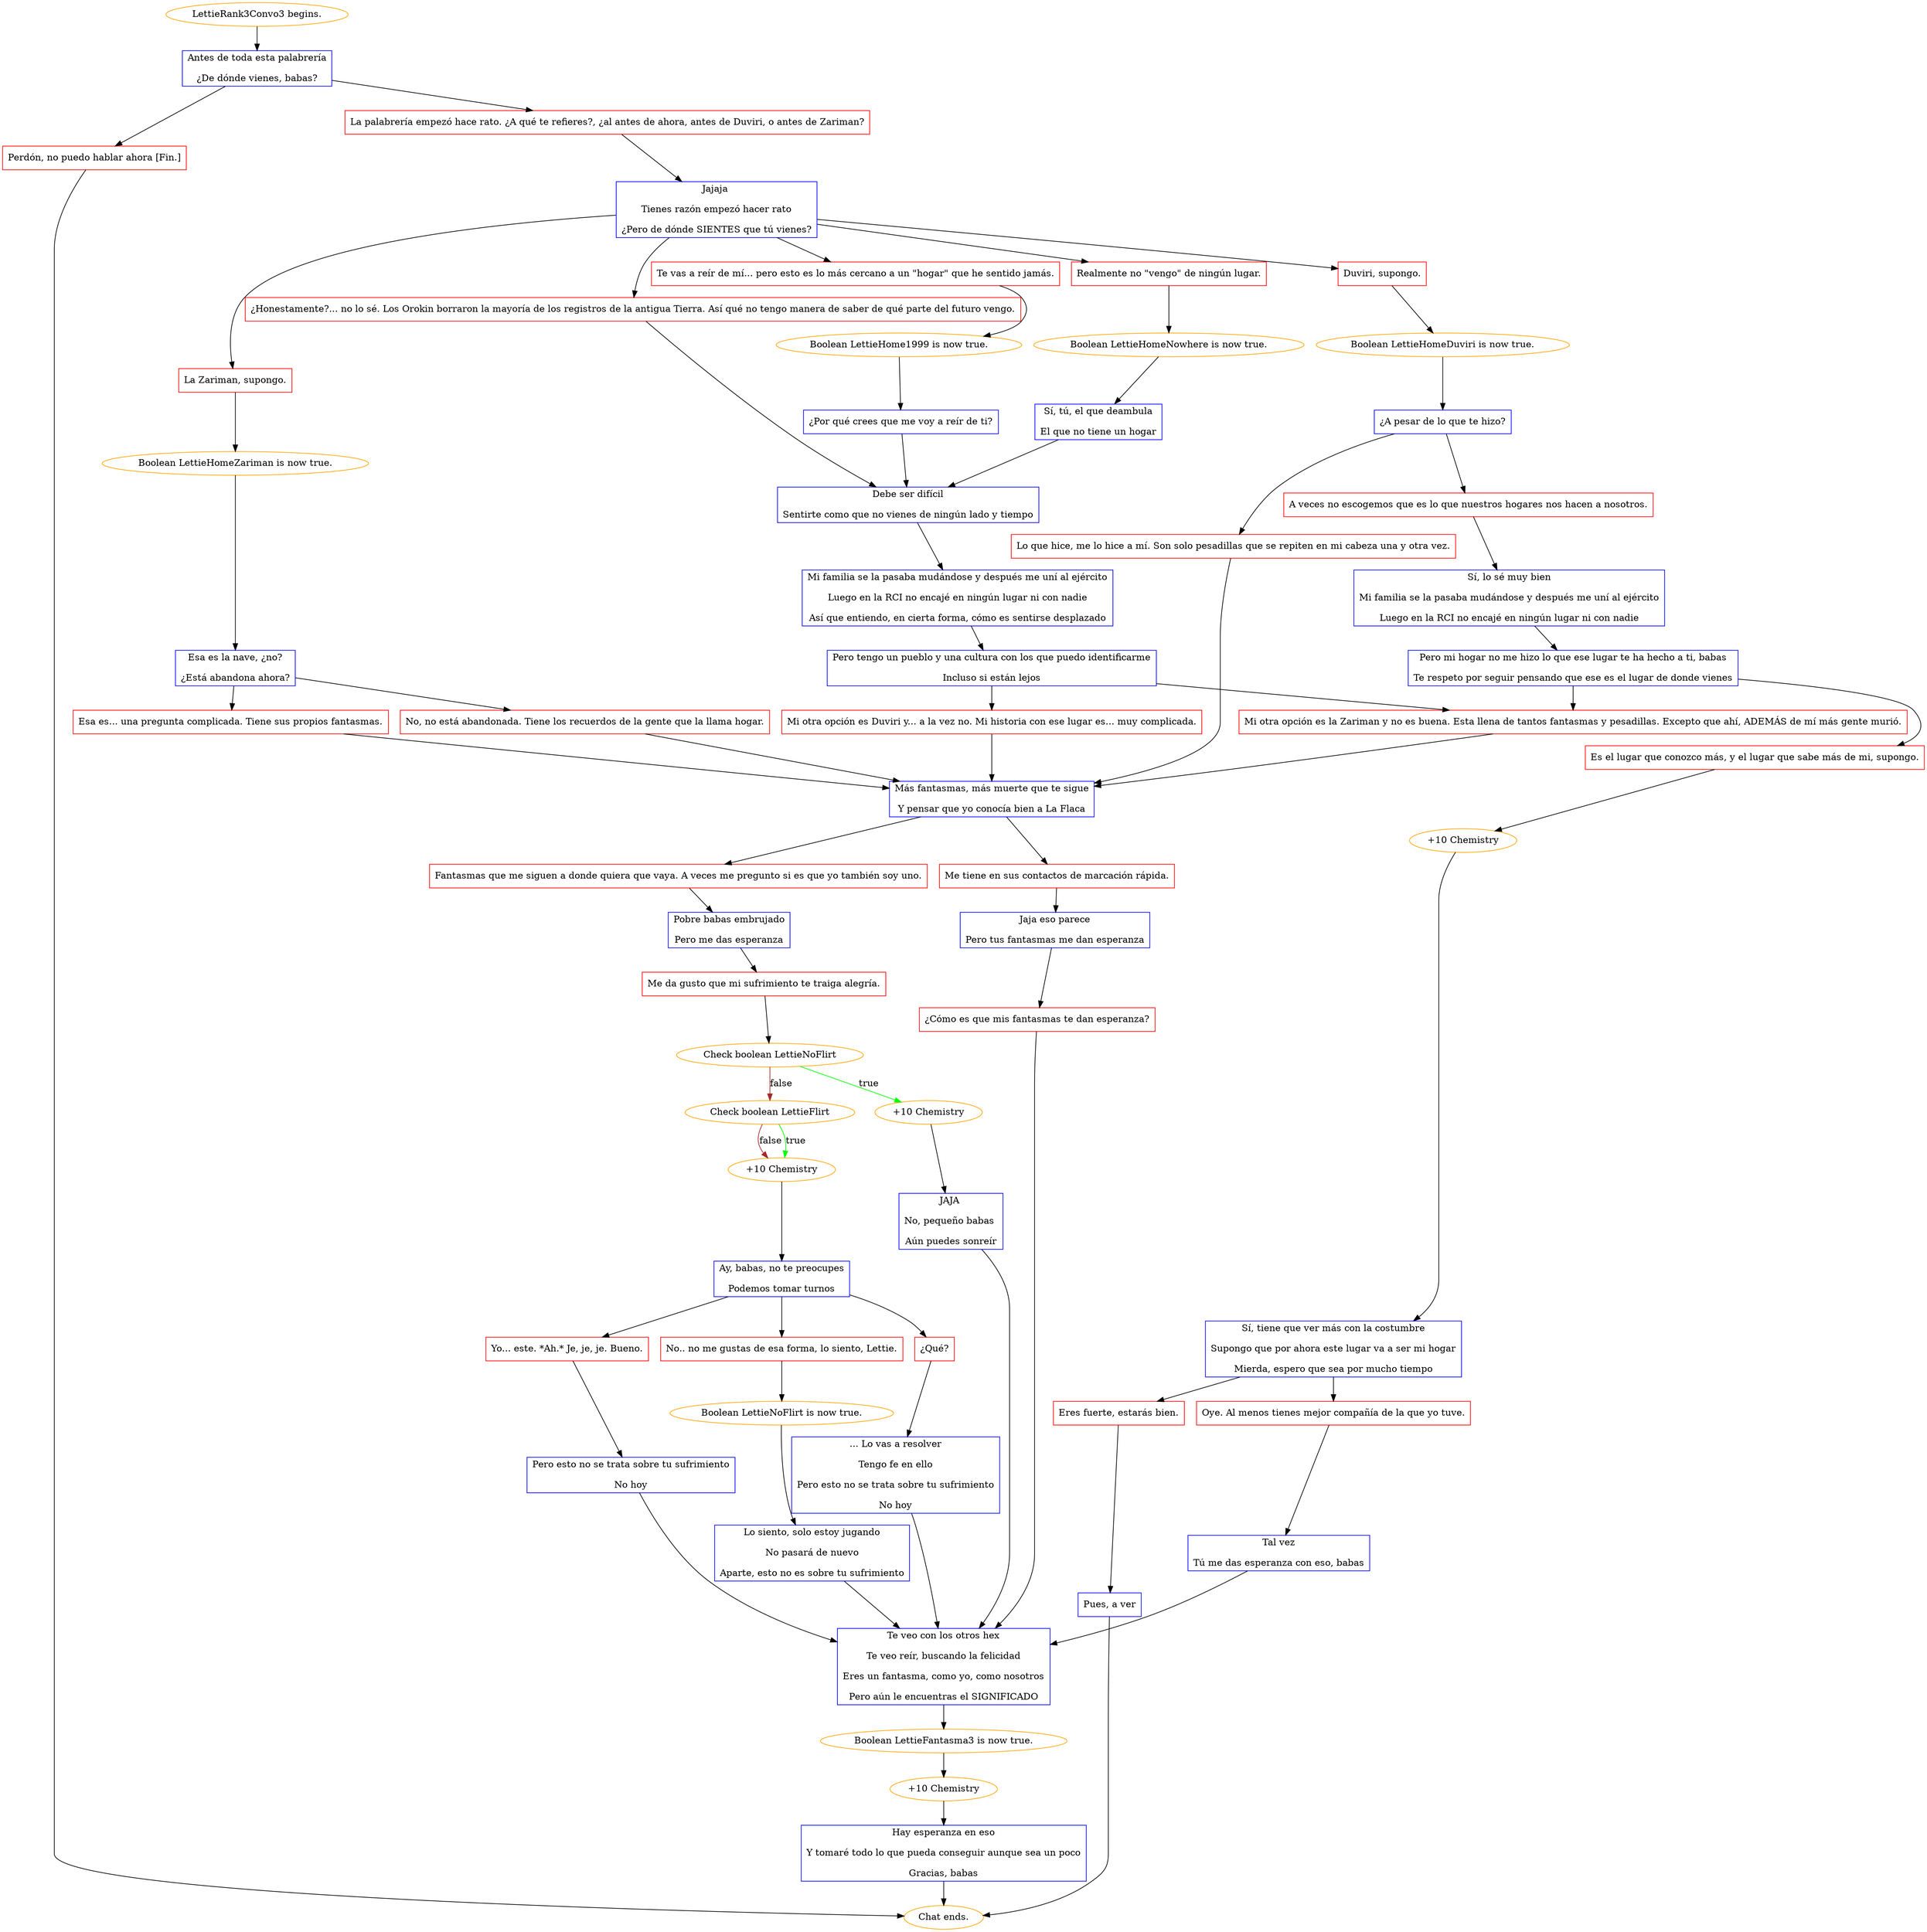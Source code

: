 digraph {
	"LettieRank3Convo3 begins." [color=orange];
		"LettieRank3Convo3 begins." -> j1485189000;
	j1485189000 [label="Antes de toda esta palabrería
¿De dónde vienes, babas?",shape=box,color=blue];
		j1485189000 -> j4285010784;
		j1485189000 -> j2442650618;
	j4285010784 [label="La palabrería empezó hace rato. ¿A qué te refieres?, ¿al antes de ahora, antes de Duviri, o antes de Zariman?",shape=box,color=red];
		j4285010784 -> j687410716;
	j2442650618 [label="Perdón, no puedo hablar ahora [Fin.]",shape=box,color=red];
		j2442650618 -> "Chat ends.";
	j687410716 [label="Jajaja 
Tienes razón empezó hacer rato
¿Pero de dónde SIENTES que tú vienes?",shape=box,color=blue];
		j687410716 -> j933883863;
		j687410716 -> j3104824785;
		j687410716 -> j825158591;
		j687410716 -> j1291056349;
		j687410716 -> j1272709749;
	"Chat ends." [color=orange];
	j933883863 [label="Duviri, supongo.",shape=box,color=red];
		j933883863 -> j3496857154;
	j3104824785 [label="La Zariman, supongo.",shape=box,color=red];
		j3104824785 -> j1928787079;
	j825158591 [label="Te vas a reír de mí... pero esto es lo más cercano a un \"hogar\" que he sentido jamás.",shape=box,color=red];
		j825158591 -> j3556134183;
	j1291056349 [label="Realmente no \"vengo\" de ningún lugar.",shape=box,color=red];
		j1291056349 -> j1648116159;
	j1272709749 [label="¿Honestamente?... no lo sé. Los Orokin borraron la mayoría de los registros de la antigua Tierra. Así qué no tengo manera de saber de qué parte del futuro vengo.",shape=box,color=red];
		j1272709749 -> j2573647021;
	j3496857154 [label="Boolean LettieHomeDuviri is now true.",color=orange];
		j3496857154 -> j2583212783;
	j1928787079 [label="Boolean LettieHomeZariman is now true.",color=orange];
		j1928787079 -> j2547435797;
	j3556134183 [label="Boolean LettieHome1999 is now true.",color=orange];
		j3556134183 -> j1185163094;
	j1648116159 [label="Boolean LettieHomeNowhere is now true.",color=orange];
		j1648116159 -> j2145871432;
	j2573647021 [label="Debe ser difícil
Sentirte como que no vienes de ningún lado y tiempo",shape=box,color=blue];
		j2573647021 -> j2362010706;
	j2583212783 [label="¿A pesar de lo que te hizo?",shape=box,color=blue];
		j2583212783 -> j460476315;
		j2583212783 -> j1515443633;
	j2547435797 [label="Esa es la nave, ¿no?
¿Está abandona ahora?",shape=box,color=blue];
		j2547435797 -> j1028179906;
		j2547435797 -> j172790127;
	j1185163094 [label="¿Por qué crees que me voy a reír de ti?",shape=box,color=blue];
		j1185163094 -> j2573647021;
	j2145871432 [label="Sí, tú, el que deambula
El que no tiene un hogar",shape=box,color=blue];
		j2145871432 -> j2573647021;
	j2362010706 [label="Mi familia se la pasaba mudándose y después me uní al ejército
Luego en la RCI no encajé en ningún lugar ni con nadie
Así que entiendo, en cierta forma, cómo es sentirse desplazado",shape=box,color=blue];
		j2362010706 -> j3479907273;
	j460476315 [label="A veces no escogemos que es lo que nuestros hogares nos hacen a nosotros.",shape=box,color=red];
		j460476315 -> j673277360;
	j1515443633 [label="Lo que hice, me lo hice a mí. Son solo pesadillas que se repiten en mi cabeza una y otra vez.",shape=box,color=red];
		j1515443633 -> j2546099070;
	j1028179906 [label="Esa es... una pregunta complicada. Tiene sus propios fantasmas.",shape=box,color=red];
		j1028179906 -> j2546099070;
	j172790127 [label="No, no está abandonada. Tiene los recuerdos de la gente que la llama hogar.",shape=box,color=red];
		j172790127 -> j2546099070;
	j3479907273 [label="Pero tengo un pueblo y una cultura con los que puedo identificarme
Incluso si están lejos",shape=box,color=blue];
		j3479907273 -> j3874703041;
		j3479907273 -> j3520065866;
	j673277360 [label="Sí, lo sé muy bien
Mi familia se la pasaba mudándose y después me uní al ejército
Luego en la RCI no encajé en ningún lugar ni con nadie",shape=box,color=blue];
		j673277360 -> j1147086716;
	j2546099070 [label="Más fantasmas, más muerte que te sigue
Y pensar que yo conocía bien a La Flaca",shape=box,color=blue];
		j2546099070 -> j4265106920;
		j2546099070 -> j2577218313;
	j3874703041 [label="Mi otra opción es Duviri y... a la vez no. Mi historia con ese lugar es... muy complicada.",shape=box,color=red];
		j3874703041 -> j2546099070;
	j3520065866 [label="Mi otra opción es la Zariman y no es buena. Esta llena de tantos fantasmas y pesadillas. Excepto que ahí, ADEMÁS de mí más gente murió.",shape=box,color=red];
		j3520065866 -> j2546099070;
	j1147086716 [label="Pero mi hogar no me hizo lo que ese lugar te ha hecho a ti, babas
Te respeto por seguir pensando que ese es el lugar de donde vienes",shape=box,color=blue];
		j1147086716 -> j21032596;
		j1147086716 -> j3520065866;
	j4265106920 [label="Me tiene en sus contactos de marcación rápida.",shape=box,color=red];
		j4265106920 -> j2141909594;
	j2577218313 [label="Fantasmas que me siguen a donde quiera que vaya. A veces me pregunto si es que yo también soy uno.",shape=box,color=red];
		j2577218313 -> j4038736990;
	j21032596 [label="Es el lugar que conozco más, y el lugar que sabe más de mi, supongo.",shape=box,color=red];
		j21032596 -> j130868175;
	j2141909594 [label="Jaja eso parece
Pero tus fantasmas me dan esperanza",shape=box,color=blue];
		j2141909594 -> j2922799006;
	j4038736990 [label="Pobre babas embrujado
Pero me das esperanza",shape=box,color=blue];
		j4038736990 -> j2704705515;
	j130868175 [label="+10 Chemistry",color=orange];
		j130868175 -> j329391277;
	j2922799006 [label="¿Cómo es que mis fantasmas te dan esperanza?",shape=box,color=red];
		j2922799006 -> j750298116;
	j2704705515 [label="Me da gusto que mi sufrimiento te traiga alegría.",shape=box,color=red];
		j2704705515 -> j1945290486;
	j329391277 [label="Sí, tiene que ver más con la costumbre
Supongo que por ahora este lugar va a ser mi hogar
Mierda, espero que sea por mucho tiempo",shape=box,color=blue];
		j329391277 -> j2813244782;
		j329391277 -> j2282271234;
	j750298116 [label="Te veo con los otros hex
Te veo reír, buscando la felicidad
Eres un fantasma, como yo, como nosotros
Pero aún le encuentras el SIGNIFICADO",shape=box,color=blue];
		j750298116 -> j1033568325;
	j1945290486 [label="Check boolean LettieNoFlirt",color=orange];
		j1945290486 -> j3000512941 [label=true,color=green];
		j1945290486 -> j763709535 [label=false,color=brown];
	j2813244782 [label="Eres fuerte, estarás bien.",shape=box,color=red];
		j2813244782 -> j1245671203;
	j2282271234 [label="Oye. Al menos tienes mejor compañía de la que yo tuve.",shape=box,color=red];
		j2282271234 -> j4005485171;
	j1033568325 [label="Boolean LettieFantasma3 is now true.",color=orange];
		j1033568325 -> j3422504959;
	j3000512941 [label="+10 Chemistry",color=orange];
		j3000512941 -> j2914981725;
	j763709535 [label="Check boolean LettieFlirt",color=orange];
		j763709535 -> j3244676600 [label=true,color=green];
		j763709535 -> j3244676600 [label=false,color=brown];
	j1245671203 [label="Pues, a ver",shape=box,color=blue];
		j1245671203 -> "Chat ends.";
	j4005485171 [label="Tal vez
Tú me das esperanza con eso, babas",shape=box,color=blue];
		j4005485171 -> j750298116;
	j3422504959 [label="+10 Chemistry",color=orange];
		j3422504959 -> j3886465345;
	j2914981725 [label="JAJA 
No, pequeño babas 
Aún puedes sonreír",shape=box,color=blue];
		j2914981725 -> j750298116;
	j3244676600 [label="+10 Chemistry",color=orange];
		j3244676600 -> j874499166;
	j3886465345 [label="Hay esperanza en eso
Y tomaré todo lo que pueda conseguir aunque sea un poco
Gracias, babas",shape=box,color=blue];
		j3886465345 -> "Chat ends.";
	j874499166 [label="Ay, babas, no te preocupes
Podemos tomar turnos",shape=box,color=blue];
		j874499166 -> j164189130;
		j874499166 -> j1003404960;
		j874499166 -> j2827608669;
	j164189130 [label="¿Qué?",shape=box,color=red];
		j164189130 -> j1066080878;
	j1003404960 [label="Yo... este. *Ah.* Je, je, je. Bueno.",shape=box,color=red];
		j1003404960 -> j2084543880;
	j2827608669 [label="No.. no me gustas de esa forma, lo siento, Lettie.",shape=box,color=red];
		j2827608669 -> j2638927659;
	j1066080878 [label="... Lo vas a resolver
Tengo fe en ello
Pero esto no se trata sobre tu sufrimiento
No hoy",shape=box,color=blue];
		j1066080878 -> j750298116;
	j2084543880 [label="Pero esto no se trata sobre tu sufrimiento
No hoy",shape=box,color=blue];
		j2084543880 -> j750298116;
	j2638927659 [label="Boolean LettieNoFlirt is now true.",color=orange];
		j2638927659 -> j460333703;
	j460333703 [label="Lo siento, solo estoy jugando
No pasará de nuevo
Aparte, esto no es sobre tu sufrimiento",shape=box,color=blue];
		j460333703 -> j750298116;
}
